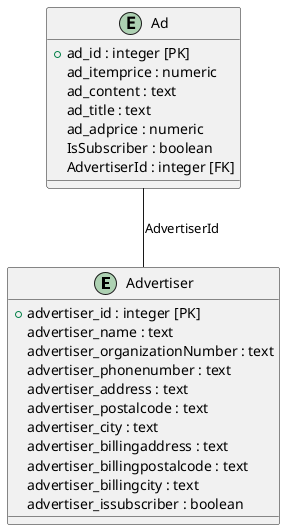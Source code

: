 @startuml

entity "Advertiser" as advertiser {
    +advertiser_id : integer [PK]
    advertiser_name : text
    advertiser_organizationNumber : text
    advertiser_phonenumber : text
    advertiser_address : text
    advertiser_postalcode : text
    advertiser_city : text
    advertiser_billingaddress : text
    advertiser_billingpostalcode : text
    advertiser_billingcity : text
    advertiser_issubscriber : boolean
}

entity "Ad" as ad {
    +ad_id : integer [PK]
    ad_itemprice : numeric
    ad_content : text
    ad_title : text
    ad_adprice : numeric
    IsSubscriber : boolean
    AdvertiserId : integer [FK]
}

ad -- advertiser : "AdvertiserId"

@enduml
